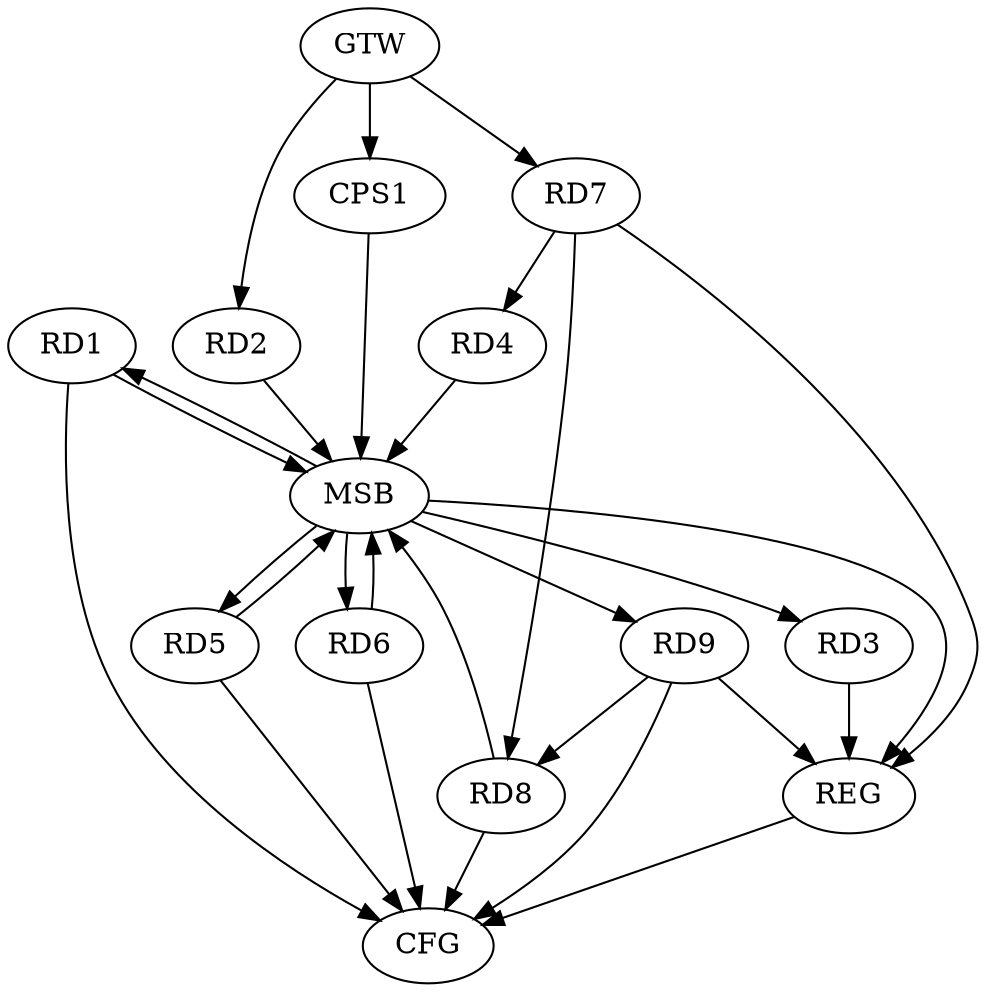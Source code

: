 strict digraph G {
  RD1 [ label="RD1" ];
  RD2 [ label="RD2" ];
  RD3 [ label="RD3" ];
  RD4 [ label="RD4" ];
  RD5 [ label="RD5" ];
  RD6 [ label="RD6" ];
  RD7 [ label="RD7" ];
  RD8 [ label="RD8" ];
  RD9 [ label="RD9" ];
  CPS1 [ label="CPS1" ];
  GTW [ label="GTW" ];
  REG [ label="REG" ];
  MSB [ label="MSB" ];
  CFG [ label="CFG" ];
  RD7 -> RD4;
  RD7 -> RD8;
  RD9 -> RD8;
  GTW -> RD2;
  GTW -> RD7;
  GTW -> CPS1;
  RD3 -> REG;
  RD7 -> REG;
  RD9 -> REG;
  RD1 -> MSB;
  MSB -> RD3;
  MSB -> REG;
  RD2 -> MSB;
  MSB -> RD5;
  RD4 -> MSB;
  MSB -> RD9;
  RD5 -> MSB;
  RD6 -> MSB;
  RD8 -> MSB;
  MSB -> RD1;
  CPS1 -> MSB;
  MSB -> RD6;
  RD5 -> CFG;
  RD6 -> CFG;
  RD9 -> CFG;
  RD8 -> CFG;
  RD1 -> CFG;
  REG -> CFG;
}
